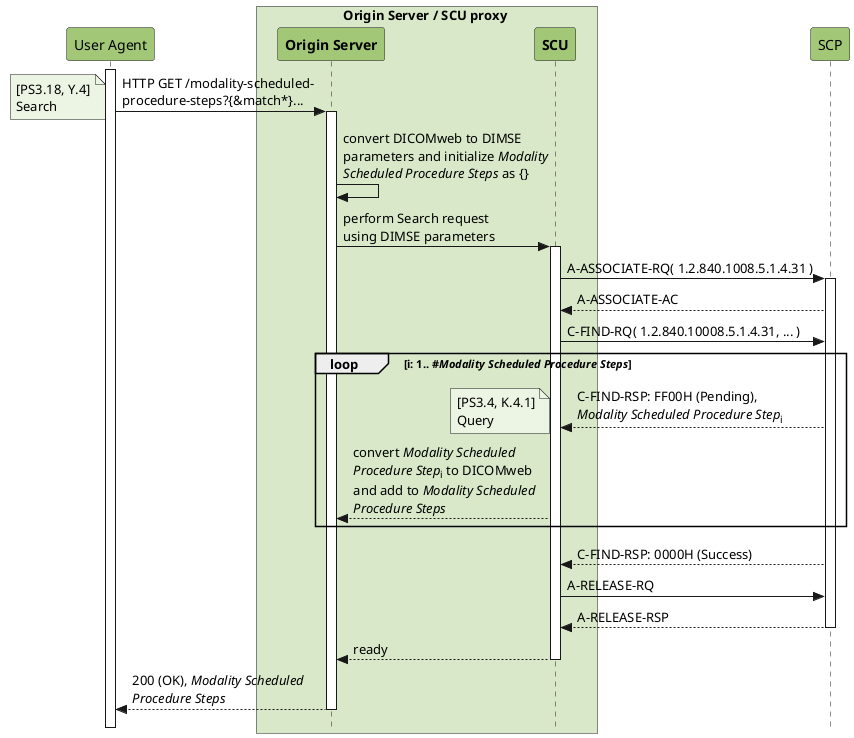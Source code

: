 @startuml OS-SCU Proxy
!pragma teoz true
skinparam style strictuml
hide footbox

participant "User Agent" as UA #a2c777
box Origin Server / SCU proxy #d9e8c8
  participant "**Origin Server**" as OS #a2c777
  participant "**SCU**" as SCU #a2c777
end box
participant "SCP" as SCP #a2c777

activate UA
UA -> OS: HTTP GET /modality-scheduled-\nprocedure-steps?{&match*}...
activate OS
note left #ecf4e4: [PS3.18, Y.4]\nSearch
OS -> OS: convert DICOMweb to DIMSE\nparameters and initialize //Modality//\n//Scheduled Procedure Steps// as {}
OS -> SCU: perform Search request\nusing DIMSE parameters
activate SCU
SCU -> SCP: A-ASSOCIATE-RQ( 1.2.840.1008.5.1.4.31 )
activate SCP
SCU <-- SCP: A-ASSOCIATE-AC
SCU -> SCP: C-FIND-RQ( 1.2.840.10008.5.1.4.31, ... )
loop i: 1.. #//Modality Scheduled Procedure Steps//
  SCU <-- SCP: C-FIND-RSP: FF00H (Pending),\n//Modality Scheduled Procedure Step//<sub>i</sub>
  note left #ecf4e4: [PS3.4, K.4.1]\nQuery
  OS <-- SCU: convert //Modality Scheduled//\n//Procedure Step//<sub>i</sub> to DICOMweb\nand add to //Modality Scheduled//\n//Procedure Steps//
end
SCU <-- SCP: C-FIND-RSP: 0000H (Success)
SCU -> SCP: A-RELEASE-RQ
SCU <-- SCP: A-RELEASE-RSP
deactivate SCP
OS <-- SCU: ready
deactivate SCU
UA <-- OS: 200 (OK), //Modality Scheduled//\n//Procedure Steps//
deactivate OS
